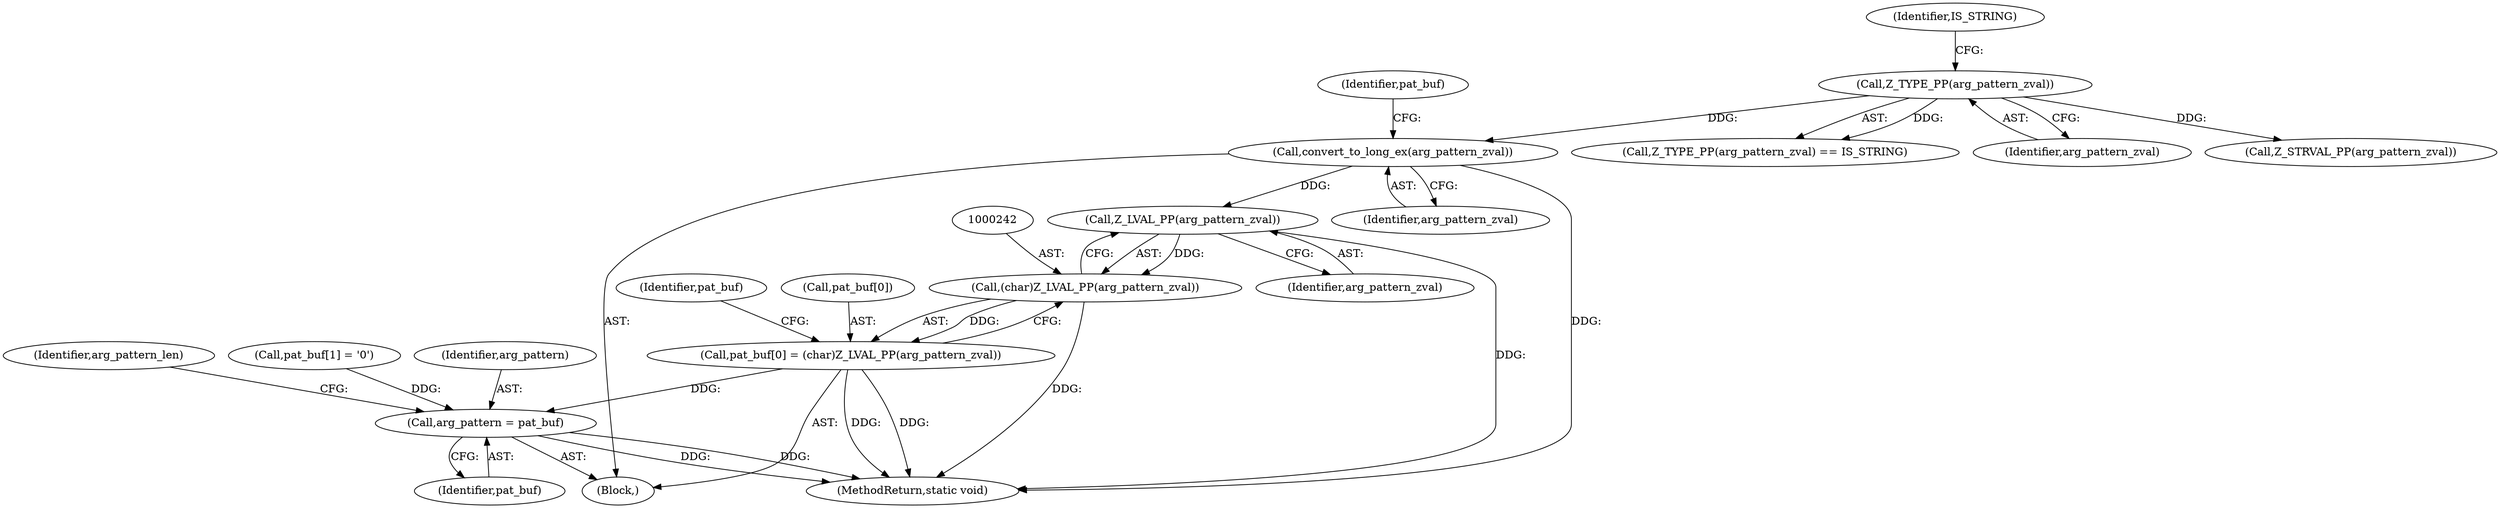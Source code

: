 digraph "0_php-src_5b597a2e5b28e2d5a52fc1be13f425f08f47cb62?w=1_1@pointer" {
"1000243" [label="(Call,Z_LVAL_PP(arg_pattern_zval))"];
"1000235" [label="(Call,convert_to_long_ex(arg_pattern_zval))"];
"1000221" [label="(Call,Z_TYPE_PP(arg_pattern_zval))"];
"1000241" [label="(Call,(char)Z_LVAL_PP(arg_pattern_zval))"];
"1000237" [label="(Call,pat_buf[0] = (char)Z_LVAL_PP(arg_pattern_zval))"];
"1000250" [label="(Call,arg_pattern = pat_buf)"];
"1000244" [label="(Identifier,arg_pattern_zval)"];
"1000247" [label="(Identifier,pat_buf)"];
"1000236" [label="(Identifier,arg_pattern_zval)"];
"1000220" [label="(Call,Z_TYPE_PP(arg_pattern_zval) == IS_STRING)"];
"1000243" [label="(Call,Z_LVAL_PP(arg_pattern_zval))"];
"1000238" [label="(Call,pat_buf[0])"];
"1000252" [label="(Identifier,pat_buf)"];
"1000250" [label="(Call,arg_pattern = pat_buf)"];
"1000241" [label="(Call,(char)Z_LVAL_PP(arg_pattern_zval))"];
"1000254" [label="(Identifier,arg_pattern_len)"];
"1000239" [label="(Identifier,pat_buf)"];
"1000234" [label="(Block,)"];
"1000245" [label="(Call,pat_buf[1] = '\0')"];
"1000221" [label="(Call,Z_TYPE_PP(arg_pattern_zval))"];
"1000222" [label="(Identifier,arg_pattern_zval)"];
"1000251" [label="(Identifier,arg_pattern)"];
"1000223" [label="(Identifier,IS_STRING)"];
"1000227" [label="(Call,Z_STRVAL_PP(arg_pattern_zval))"];
"1000744" [label="(MethodReturn,static void)"];
"1000237" [label="(Call,pat_buf[0] = (char)Z_LVAL_PP(arg_pattern_zval))"];
"1000235" [label="(Call,convert_to_long_ex(arg_pattern_zval))"];
"1000243" -> "1000241"  [label="AST: "];
"1000243" -> "1000244"  [label="CFG: "];
"1000244" -> "1000243"  [label="AST: "];
"1000241" -> "1000243"  [label="CFG: "];
"1000243" -> "1000744"  [label="DDG: "];
"1000243" -> "1000241"  [label="DDG: "];
"1000235" -> "1000243"  [label="DDG: "];
"1000235" -> "1000234"  [label="AST: "];
"1000235" -> "1000236"  [label="CFG: "];
"1000236" -> "1000235"  [label="AST: "];
"1000239" -> "1000235"  [label="CFG: "];
"1000235" -> "1000744"  [label="DDG: "];
"1000221" -> "1000235"  [label="DDG: "];
"1000221" -> "1000220"  [label="AST: "];
"1000221" -> "1000222"  [label="CFG: "];
"1000222" -> "1000221"  [label="AST: "];
"1000223" -> "1000221"  [label="CFG: "];
"1000221" -> "1000220"  [label="DDG: "];
"1000221" -> "1000227"  [label="DDG: "];
"1000241" -> "1000237"  [label="AST: "];
"1000242" -> "1000241"  [label="AST: "];
"1000237" -> "1000241"  [label="CFG: "];
"1000241" -> "1000744"  [label="DDG: "];
"1000241" -> "1000237"  [label="DDG: "];
"1000237" -> "1000234"  [label="AST: "];
"1000238" -> "1000237"  [label="AST: "];
"1000247" -> "1000237"  [label="CFG: "];
"1000237" -> "1000744"  [label="DDG: "];
"1000237" -> "1000744"  [label="DDG: "];
"1000237" -> "1000250"  [label="DDG: "];
"1000250" -> "1000234"  [label="AST: "];
"1000250" -> "1000252"  [label="CFG: "];
"1000251" -> "1000250"  [label="AST: "];
"1000252" -> "1000250"  [label="AST: "];
"1000254" -> "1000250"  [label="CFG: "];
"1000250" -> "1000744"  [label="DDG: "];
"1000250" -> "1000744"  [label="DDG: "];
"1000245" -> "1000250"  [label="DDG: "];
}
